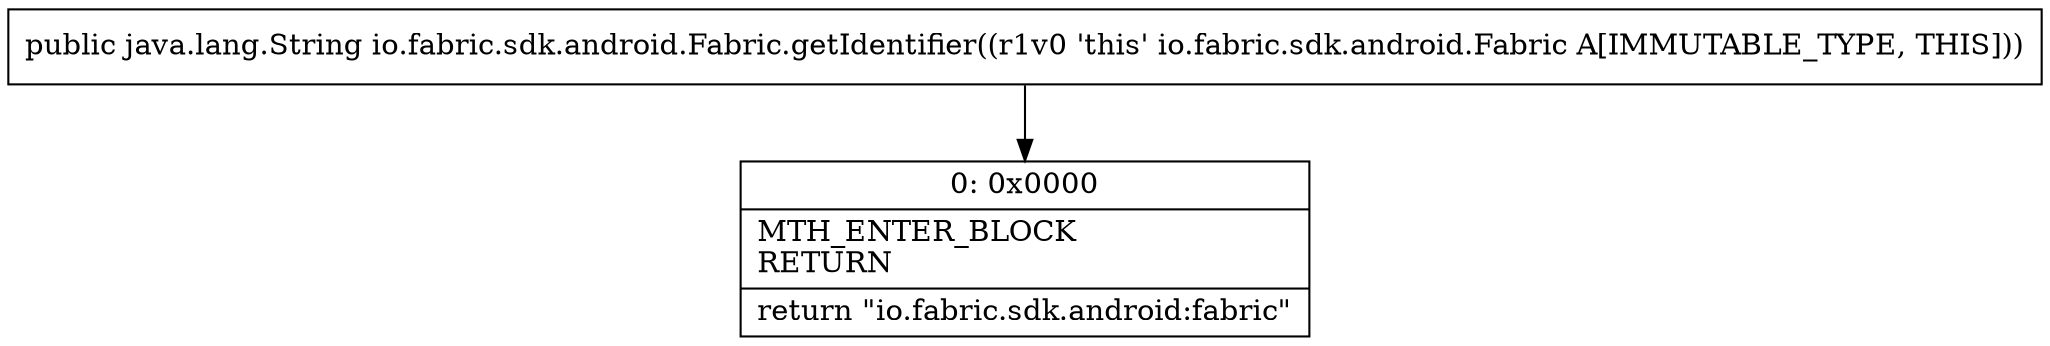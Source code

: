 digraph "CFG forio.fabric.sdk.android.Fabric.getIdentifier()Ljava\/lang\/String;" {
Node_0 [shape=record,label="{0\:\ 0x0000|MTH_ENTER_BLOCK\lRETURN\l|return \"io.fabric.sdk.android:fabric\"\l}"];
MethodNode[shape=record,label="{public java.lang.String io.fabric.sdk.android.Fabric.getIdentifier((r1v0 'this' io.fabric.sdk.android.Fabric A[IMMUTABLE_TYPE, THIS])) }"];
MethodNode -> Node_0;
}

